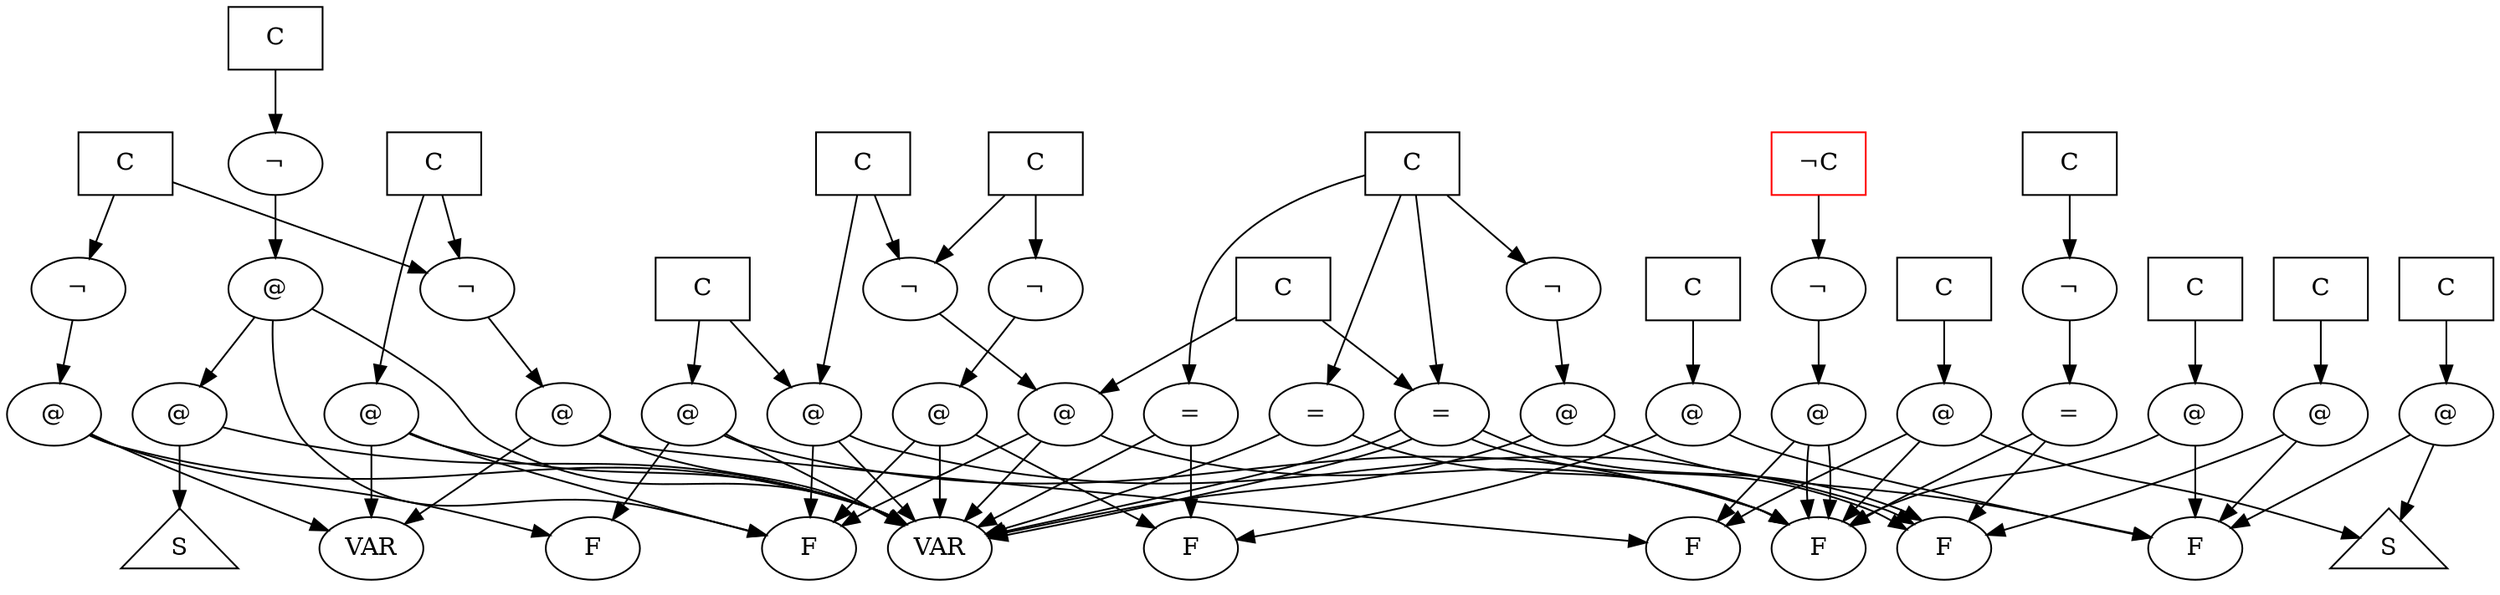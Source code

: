 digraph clauses {
	overlap=false;
	splines=true;

	// Skolems
	sk0 [label="S", shape=triangle];
	sk1 [label="S", shape=triangle];

	// Symbols
	agatha [label="F"];
	butler [label="F"];
	charles [label="F"];
	hates [label="F"];
	killed [label="F"];
	lives [label="F"];
	richer [label="F"];

	// Vars
	X0 [label="VAR"];
	X1 [label="VAR"];

	// Terms
	killed_sk0_agatha [label="@"];
	killed_sk0_agatha -> killed;
	killed_sk0_agatha -> sk0;
	killed_sk0_agatha -> agatha;

	lives_sk0 [label="@"];
	lives_sk0 -> lives;
	lives_sk0 -> sk0;

	lives_agatha [label="@"];
	lives_agatha -> lives;
	lives_agatha -> agatha;

	lives_butler [label="@"];
	lives_butler -> lives;
	lives_butler -> butler;

	lives_charles [label="@"];
	lives_charles -> lives;
	lives_charles -> charles;

	eq_charles_X0 [label="="];
	eq_charles_X0 -> charles;
	eq_charles_X0 -> X0;

	eq_butler_X0 [label="="];
	eq_butler_X0 -> butler;
	eq_butler_X0 -> X0;

	eq_agatha_X0 [label="="];
	eq_agatha_X0 -> agatha;
	eq_agatha_X0 -> X0;

	lives_X0 [label="@"];
	lives_X0 -> lives;
	lives_X0 -> X0;

	not_lives_X0 [label="¬"];
	not_lives_X0 -> lives_X0;

	hates_X0_X1 [label="@"];
	hates_X0_X1 -> hates;
	hates_X0_X1 -> X0;
	hates_X0_X1 -> X1;

	killed_X0_X1 [label="@"];
	killed_X0_X1 -> killed;
	killed_X0_X1 -> X0;
	killed_X0_X1 -> X1;

	not_killed_X0_X1 [label="¬"];
	not_killed_X0_X1 -> killed_X0_X1;

	richer_X0_X1 [label="@"];
	richer_X0_X1 -> richer;
	richer_X0_X1 -> X0;
	richer_X0_X1 -> X1;

	not_richer_X0_X1 [label="¬"];
	not_richer_X0_X1 -> richer_X0_X1;

	hates_charles_X0 [label="@"];
	hates_charles_X0 -> hates;
	hates_charles_X0 -> charles;
	hates_charles_X0 -> X0;

	not_hates_charles_X0 [label="¬"];
	not_hates_charles_X0 -> hates_charles_X0;

	hates_agatha_X0 [label="@"];
	hates_agatha_X0 -> hates;
	hates_agatha_X0 -> agatha;
	hates_agatha_X0 -> X0;

	not_hates_agatha_X0 [label="¬"];
	not_hates_agatha_X0 -> hates_agatha_X0;

	eq_butler_X0 [label="="];
	eq_butler_X0 -> butler;
	eq_butler_X0 -> X0;

	hates_butler_X0 [label="@"];
	hates_butler_X0 -> hates;
	hates_butler_X0 -> butler;
	hates_butler_X0 -> X0;

	richer_X0_agatha [label="@"];
	richer_X0_agatha -> richer;
	richer_X0_agatha -> X0;
	richer_X0_agatha -> agatha;

	sk1_X0 [label="@"];
	sk1_X0 -> sk1;
	sk1_X0 -> X0;

	hates_X0_sk1_X0 [label="@"];
	hates_X0_sk1_X0 -> hates;
	hates_X0_sk1_X0 -> X0;
	hates_X0_sk1_X0 -> sk1_X0;

	not_hates_X0_sk1_X0 [label="¬"];
	not_hates_X0_sk1_X0 -> hates_X0_sk1_X0;

	eq_agatha_butler [label="="];
	eq_agatha_butler -> agatha;
	eq_agatha_butler -> butler;

	not_eq_agatha_butler [label="¬"];
	not_eq_agatha_butler -> eq_agatha_butler;

	killed_agatha_agatha [label="@"];
	killed_agatha_agatha -> killed;
	killed_agatha_agatha -> agatha;
	killed_agatha_agatha -> agatha;

	not_killed_agatha_agatha [label="¬"];
	not_killed_agatha_agatha -> killed_agatha_agatha;

	// Clauses
	u30 [label="C", shape=box];
	u30 -> killed_sk0_agatha;

	u29 [label="C", shape=box];
	u29 -> lives_sk0;

	u31 [label="C", shape=box];
	u31 -> lives_agatha;

	u32 [label="C", shape=box];
	u32 -> lives_butler;

	u33 [label="C", shape=box];
	u33 -> lives_charles;

	u34 [label="C", shape=box];
	u34 -> eq_charles_X0;
	u34 -> eq_butler_X0;
	u34 -> eq_agatha_X0;
	u34 -> not_lives_X0;

	u35 [label="C", shape=box];
	u35 -> hates_X0_X1;
	u35 -> not_killed_X0_X1;

	u36 [label="C", shape=box];
	u36 -> not_richer_X0_X1;
	u36 -> not_killed_X0_X1;

	u37 [label="C", shape=box];
	u37 -> not_hates_charles_X0;
	u37 -> not_hates_agatha_X0;

	u38 [label="C", shape=box];
	u38 -> hates_agatha_X0;
	u38 -> eq_butler_X0;

	u39 [label="C", shape=box];
	u39 -> hates_butler_X0;
	u39 -> richer_X0_agatha;

	u40 [label="C", shape=box];
	u40 -> hates_butler_X0;
	u40 -> not_hates_agatha_X0;

	u41 [label="C", shape=box];
	u41 -> not_hates_X0_sk1_X0;

	u42 [label="C", shape=box];
	u42 -> not_eq_agatha_butler;

	u43 [label="¬C", shape=box, color=red];
	u43 -> not_killed_agatha_agatha;
}
